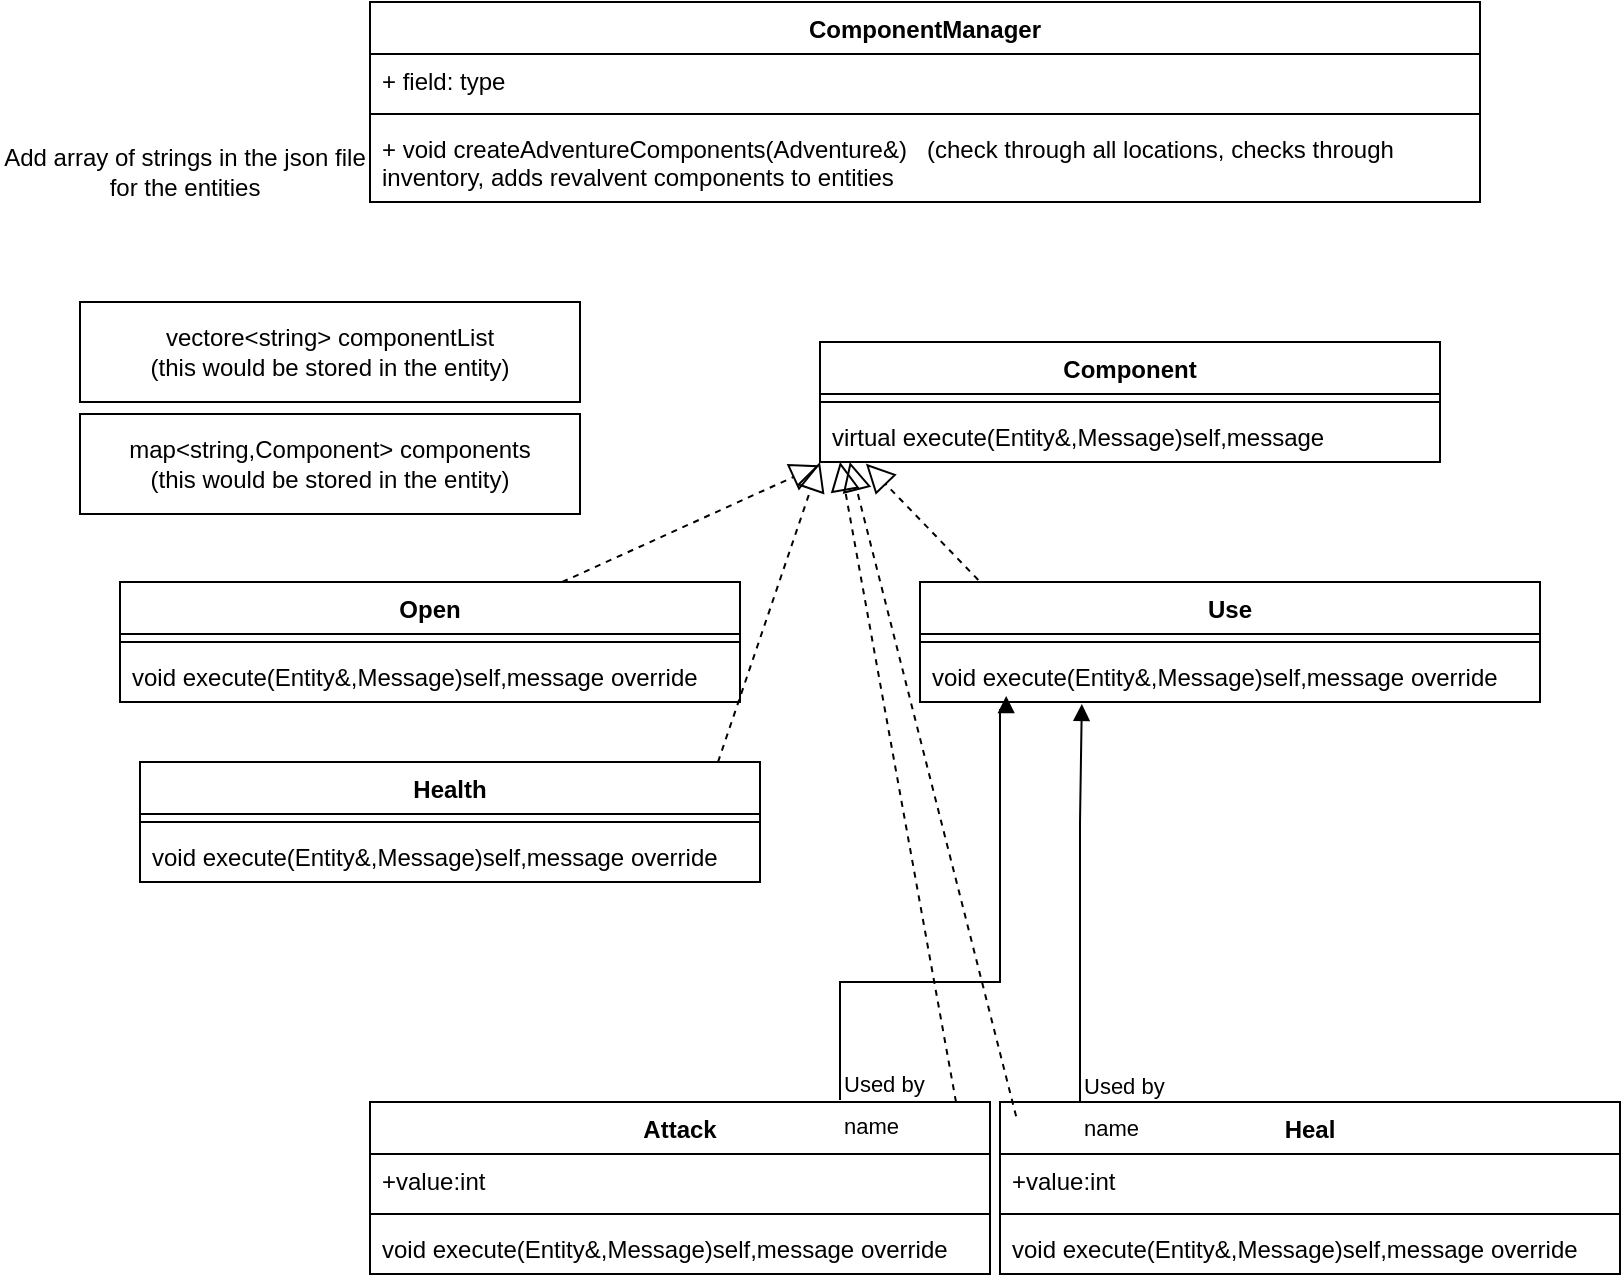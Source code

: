 <mxfile version="24.8.3">
  <diagram name="Page-1" id="Fk_O21LcfUNEBpKHQNCr">
    <mxGraphModel dx="1393" dy="763" grid="1" gridSize="10" guides="1" tooltips="1" connect="1" arrows="1" fold="1" page="1" pageScale="1" pageWidth="850" pageHeight="1100" math="0" shadow="0">
      <root>
        <mxCell id="0" />
        <mxCell id="1" parent="0" />
        <mxCell id="oEjK3gBVX5ZYHdjVoAei-1" value="Component" style="swimlane;fontStyle=1;align=center;verticalAlign=top;childLayout=stackLayout;horizontal=1;startSize=26;horizontalStack=0;resizeParent=1;resizeParentMax=0;resizeLast=0;collapsible=1;marginBottom=0;whiteSpace=wrap;html=1;" parent="1" vertex="1">
          <mxGeometry x="440" y="200" width="310" height="60" as="geometry" />
        </mxCell>
        <mxCell id="oEjK3gBVX5ZYHdjVoAei-3" value="" style="line;strokeWidth=1;fillColor=none;align=left;verticalAlign=middle;spacingTop=-1;spacingLeft=3;spacingRight=3;rotatable=0;labelPosition=right;points=[];portConstraint=eastwest;strokeColor=inherit;" parent="oEjK3gBVX5ZYHdjVoAei-1" vertex="1">
          <mxGeometry y="26" width="310" height="8" as="geometry" />
        </mxCell>
        <mxCell id="oEjK3gBVX5ZYHdjVoAei-4" value="virtual execute(Entity&amp;amp;,Message)self,message" style="text;strokeColor=none;fillColor=none;align=left;verticalAlign=top;spacingLeft=4;spacingRight=4;overflow=hidden;rotatable=0;points=[[0,0.5],[1,0.5]];portConstraint=eastwest;whiteSpace=wrap;html=1;" parent="oEjK3gBVX5ZYHdjVoAei-1" vertex="1">
          <mxGeometry y="34" width="310" height="26" as="geometry" />
        </mxCell>
        <mxCell id="oEjK3gBVX5ZYHdjVoAei-5" value="Use" style="swimlane;fontStyle=1;align=center;verticalAlign=top;childLayout=stackLayout;horizontal=1;startSize=26;horizontalStack=0;resizeParent=1;resizeParentMax=0;resizeLast=0;collapsible=1;marginBottom=0;whiteSpace=wrap;html=1;" parent="1" vertex="1">
          <mxGeometry x="490" y="320" width="310" height="60" as="geometry" />
        </mxCell>
        <mxCell id="oEjK3gBVX5ZYHdjVoAei-7" value="" style="line;strokeWidth=1;fillColor=none;align=left;verticalAlign=middle;spacingTop=-1;spacingLeft=3;spacingRight=3;rotatable=0;labelPosition=right;points=[];portConstraint=eastwest;strokeColor=inherit;" parent="oEjK3gBVX5ZYHdjVoAei-5" vertex="1">
          <mxGeometry y="26" width="310" height="8" as="geometry" />
        </mxCell>
        <mxCell id="oEjK3gBVX5ZYHdjVoAei-8" value="void execute(Entity&amp;amp;,Message)self,message override" style="text;strokeColor=none;fillColor=none;align=left;verticalAlign=top;spacingLeft=4;spacingRight=4;overflow=hidden;rotatable=0;points=[[0,0.5],[1,0.5]];portConstraint=eastwest;whiteSpace=wrap;html=1;" parent="oEjK3gBVX5ZYHdjVoAei-5" vertex="1">
          <mxGeometry y="34" width="310" height="26" as="geometry" />
        </mxCell>
        <mxCell id="oEjK3gBVX5ZYHdjVoAei-9" value="Open" style="swimlane;fontStyle=1;align=center;verticalAlign=top;childLayout=stackLayout;horizontal=1;startSize=26;horizontalStack=0;resizeParent=1;resizeParentMax=0;resizeLast=0;collapsible=1;marginBottom=0;whiteSpace=wrap;html=1;" parent="1" vertex="1">
          <mxGeometry x="90" y="320" width="310" height="60" as="geometry" />
        </mxCell>
        <mxCell id="oEjK3gBVX5ZYHdjVoAei-10" value="" style="line;strokeWidth=1;fillColor=none;align=left;verticalAlign=middle;spacingTop=-1;spacingLeft=3;spacingRight=3;rotatable=0;labelPosition=right;points=[];portConstraint=eastwest;strokeColor=inherit;" parent="oEjK3gBVX5ZYHdjVoAei-9" vertex="1">
          <mxGeometry y="26" width="310" height="8" as="geometry" />
        </mxCell>
        <mxCell id="oEjK3gBVX5ZYHdjVoAei-11" value="void execute(Entity&amp;amp;,Message)self,message override" style="text;strokeColor=none;fillColor=none;align=left;verticalAlign=top;spacingLeft=4;spacingRight=4;overflow=hidden;rotatable=0;points=[[0,0.5],[1,0.5]];portConstraint=eastwest;whiteSpace=wrap;html=1;" parent="oEjK3gBVX5ZYHdjVoAei-9" vertex="1">
          <mxGeometry y="34" width="310" height="26" as="geometry" />
        </mxCell>
        <mxCell id="oEjK3gBVX5ZYHdjVoAei-12" value="" style="endArrow=block;dashed=1;endFill=0;endSize=12;html=1;rounded=0;entryX=-0.001;entryY=1.062;entryDx=0;entryDy=0;entryPerimeter=0;" parent="1" source="oEjK3gBVX5ZYHdjVoAei-9" target="oEjK3gBVX5ZYHdjVoAei-4" edge="1">
          <mxGeometry width="160" relative="1" as="geometry">
            <mxPoint x="340" y="180" as="sourcePoint" />
            <mxPoint x="500" y="180" as="targetPoint" />
          </mxGeometry>
        </mxCell>
        <mxCell id="oEjK3gBVX5ZYHdjVoAei-13" value="" style="endArrow=block;dashed=1;endFill=0;endSize=12;html=1;rounded=0;entryX=0.074;entryY=1.031;entryDx=0;entryDy=0;entryPerimeter=0;exitX=0.094;exitY=-0.017;exitDx=0;exitDy=0;exitPerimeter=0;" parent="1" target="oEjK3gBVX5ZYHdjVoAei-4" edge="1" source="oEjK3gBVX5ZYHdjVoAei-5">
          <mxGeometry width="160" relative="1" as="geometry">
            <mxPoint x="460" y="318" as="sourcePoint" />
            <mxPoint x="500" y="300" as="targetPoint" />
          </mxGeometry>
        </mxCell>
        <mxCell id="oEjK3gBVX5ZYHdjVoAei-14" value="map&amp;lt;string,Component&amp;gt; components&lt;div&gt;(this would be stored in the entity)&lt;/div&gt;" style="html=1;whiteSpace=wrap;" parent="1" vertex="1">
          <mxGeometry x="70" y="236" width="250" height="50" as="geometry" />
        </mxCell>
        <mxCell id="oEjK3gBVX5ZYHdjVoAei-19" value="ComponentManager" style="swimlane;fontStyle=1;align=center;verticalAlign=top;childLayout=stackLayout;horizontal=1;startSize=26;horizontalStack=0;resizeParent=1;resizeParentMax=0;resizeLast=0;collapsible=1;marginBottom=0;whiteSpace=wrap;html=1;" parent="1" vertex="1">
          <mxGeometry x="215" y="30" width="555" height="100" as="geometry" />
        </mxCell>
        <mxCell id="oEjK3gBVX5ZYHdjVoAei-20" value="+ field: type" style="text;strokeColor=none;fillColor=none;align=left;verticalAlign=top;spacingLeft=4;spacingRight=4;overflow=hidden;rotatable=0;points=[[0,0.5],[1,0.5]];portConstraint=eastwest;whiteSpace=wrap;html=1;" parent="oEjK3gBVX5ZYHdjVoAei-19" vertex="1">
          <mxGeometry y="26" width="555" height="26" as="geometry" />
        </mxCell>
        <mxCell id="oEjK3gBVX5ZYHdjVoAei-21" value="" style="line;strokeWidth=1;fillColor=none;align=left;verticalAlign=middle;spacingTop=-1;spacingLeft=3;spacingRight=3;rotatable=0;labelPosition=right;points=[];portConstraint=eastwest;strokeColor=inherit;" parent="oEjK3gBVX5ZYHdjVoAei-19" vertex="1">
          <mxGeometry y="52" width="555" height="8" as="geometry" />
        </mxCell>
        <mxCell id="oEjK3gBVX5ZYHdjVoAei-22" value="+ void createAdventureComponents(Adventure&amp;amp;)&amp;nbsp; &amp;nbsp;(check through all locations, checks through inventory, adds revalvent components to entities" style="text;strokeColor=none;fillColor=none;align=left;verticalAlign=top;spacingLeft=4;spacingRight=4;overflow=hidden;rotatable=0;points=[[0,0.5],[1,0.5]];portConstraint=eastwest;whiteSpace=wrap;html=1;" parent="oEjK3gBVX5ZYHdjVoAei-19" vertex="1">
          <mxGeometry y="60" width="555" height="40" as="geometry" />
        </mxCell>
        <mxCell id="oEjK3gBVX5ZYHdjVoAei-23" value="Add array of strings in the json file for the entities" style="text;html=1;align=center;verticalAlign=middle;whiteSpace=wrap;rounded=0;" parent="1" vertex="1">
          <mxGeometry x="30" y="100" width="185" height="30" as="geometry" />
        </mxCell>
        <mxCell id="p8kocE0mk6suAov1xZtQ-1" value="Heal" style="swimlane;fontStyle=1;align=center;verticalAlign=top;childLayout=stackLayout;horizontal=1;startSize=26;horizontalStack=0;resizeParent=1;resizeParentMax=0;resizeLast=0;collapsible=1;marginBottom=0;whiteSpace=wrap;html=1;" vertex="1" parent="1">
          <mxGeometry x="530" y="580" width="310" height="86" as="geometry" />
        </mxCell>
        <mxCell id="oEjK3gBVX5ZYHdjVoAei-2" value="+value:int" style="text;strokeColor=none;fillColor=none;align=left;verticalAlign=top;spacingLeft=4;spacingRight=4;overflow=hidden;rotatable=0;points=[[0,0.5],[1,0.5]];portConstraint=eastwest;whiteSpace=wrap;html=1;" parent="p8kocE0mk6suAov1xZtQ-1" vertex="1">
          <mxGeometry y="26" width="310" height="26" as="geometry" />
        </mxCell>
        <mxCell id="p8kocE0mk6suAov1xZtQ-2" value="" style="line;strokeWidth=1;fillColor=none;align=left;verticalAlign=middle;spacingTop=-1;spacingLeft=3;spacingRight=3;rotatable=0;labelPosition=right;points=[];portConstraint=eastwest;strokeColor=inherit;" vertex="1" parent="p8kocE0mk6suAov1xZtQ-1">
          <mxGeometry y="52" width="310" height="8" as="geometry" />
        </mxCell>
        <mxCell id="p8kocE0mk6suAov1xZtQ-3" value="void execute(Entity&amp;amp;,Message)self,message override" style="text;strokeColor=none;fillColor=none;align=left;verticalAlign=top;spacingLeft=4;spacingRight=4;overflow=hidden;rotatable=0;points=[[0,0.5],[1,0.5]];portConstraint=eastwest;whiteSpace=wrap;html=1;" vertex="1" parent="p8kocE0mk6suAov1xZtQ-1">
          <mxGeometry y="60" width="310" height="26" as="geometry" />
        </mxCell>
        <mxCell id="p8kocE0mk6suAov1xZtQ-4" value="Health" style="swimlane;fontStyle=1;align=center;verticalAlign=top;childLayout=stackLayout;horizontal=1;startSize=26;horizontalStack=0;resizeParent=1;resizeParentMax=0;resizeLast=0;collapsible=1;marginBottom=0;whiteSpace=wrap;html=1;" vertex="1" parent="1">
          <mxGeometry x="100" y="410" width="310" height="60" as="geometry" />
        </mxCell>
        <mxCell id="p8kocE0mk6suAov1xZtQ-5" value="" style="line;strokeWidth=1;fillColor=none;align=left;verticalAlign=middle;spacingTop=-1;spacingLeft=3;spacingRight=3;rotatable=0;labelPosition=right;points=[];portConstraint=eastwest;strokeColor=inherit;" vertex="1" parent="p8kocE0mk6suAov1xZtQ-4">
          <mxGeometry y="26" width="310" height="8" as="geometry" />
        </mxCell>
        <mxCell id="p8kocE0mk6suAov1xZtQ-6" value="void execute(Entity&amp;amp;,Message)self,message override" style="text;strokeColor=none;fillColor=none;align=left;verticalAlign=top;spacingLeft=4;spacingRight=4;overflow=hidden;rotatable=0;points=[[0,0.5],[1,0.5]];portConstraint=eastwest;whiteSpace=wrap;html=1;" vertex="1" parent="p8kocE0mk6suAov1xZtQ-4">
          <mxGeometry y="34" width="310" height="26" as="geometry" />
        </mxCell>
        <mxCell id="p8kocE0mk6suAov1xZtQ-7" value="Attack" style="swimlane;fontStyle=1;align=center;verticalAlign=top;childLayout=stackLayout;horizontal=1;startSize=26;horizontalStack=0;resizeParent=1;resizeParentMax=0;resizeLast=0;collapsible=1;marginBottom=0;whiteSpace=wrap;html=1;" vertex="1" parent="1">
          <mxGeometry x="215" y="580" width="310" height="86" as="geometry" />
        </mxCell>
        <mxCell id="p8kocE0mk6suAov1xZtQ-19" value="+value:int" style="text;strokeColor=none;fillColor=none;align=left;verticalAlign=top;spacingLeft=4;spacingRight=4;overflow=hidden;rotatable=0;points=[[0,0.5],[1,0.5]];portConstraint=eastwest;whiteSpace=wrap;html=1;" vertex="1" parent="p8kocE0mk6suAov1xZtQ-7">
          <mxGeometry y="26" width="310" height="26" as="geometry" />
        </mxCell>
        <mxCell id="p8kocE0mk6suAov1xZtQ-8" value="" style="line;strokeWidth=1;fillColor=none;align=left;verticalAlign=middle;spacingTop=-1;spacingLeft=3;spacingRight=3;rotatable=0;labelPosition=right;points=[];portConstraint=eastwest;strokeColor=inherit;" vertex="1" parent="p8kocE0mk6suAov1xZtQ-7">
          <mxGeometry y="52" width="310" height="8" as="geometry" />
        </mxCell>
        <mxCell id="p8kocE0mk6suAov1xZtQ-9" value="void execute(Entity&amp;amp;,Message)self,message override" style="text;strokeColor=none;fillColor=none;align=left;verticalAlign=top;spacingLeft=4;spacingRight=4;overflow=hidden;rotatable=0;points=[[0,0.5],[1,0.5]];portConstraint=eastwest;whiteSpace=wrap;html=1;" vertex="1" parent="p8kocE0mk6suAov1xZtQ-7">
          <mxGeometry y="60" width="310" height="26" as="geometry" />
        </mxCell>
        <mxCell id="p8kocE0mk6suAov1xZtQ-10" value="" style="endArrow=block;dashed=1;endFill=0;endSize=12;html=1;rounded=0;" edge="1" parent="1">
          <mxGeometry width="160" relative="1" as="geometry">
            <mxPoint x="389" y="410" as="sourcePoint" />
            <mxPoint x="440" y="260" as="targetPoint" />
          </mxGeometry>
        </mxCell>
        <mxCell id="p8kocE0mk6suAov1xZtQ-11" value="" style="endArrow=block;dashed=1;endFill=0;endSize=12;html=1;rounded=0;entryX=0.048;entryY=1;entryDx=0;entryDy=0;entryPerimeter=0;exitX=0.026;exitY=0.083;exitDx=0;exitDy=0;exitPerimeter=0;" edge="1" parent="1" source="p8kocE0mk6suAov1xZtQ-1" target="oEjK3gBVX5ZYHdjVoAei-4">
          <mxGeometry width="160" relative="1" as="geometry">
            <mxPoint x="399" y="420" as="sourcePoint" />
            <mxPoint x="462" y="300" as="targetPoint" />
          </mxGeometry>
        </mxCell>
        <mxCell id="p8kocE0mk6suAov1xZtQ-12" value="" style="endArrow=block;dashed=1;endFill=0;endSize=12;html=1;rounded=0;exitX=0.026;exitY=0.083;exitDx=0;exitDy=0;exitPerimeter=0;" edge="1" parent="1">
          <mxGeometry width="160" relative="1" as="geometry">
            <mxPoint x="508" y="580" as="sourcePoint" />
            <mxPoint x="450" y="260" as="targetPoint" />
          </mxGeometry>
        </mxCell>
        <mxCell id="p8kocE0mk6suAov1xZtQ-13" value="name" style="endArrow=block;endFill=1;html=1;edgeStyle=orthogonalEdgeStyle;align=left;verticalAlign=top;rounded=0;entryX=0.139;entryY=0.885;entryDx=0;entryDy=0;entryPerimeter=0;" edge="1" parent="1" target="oEjK3gBVX5ZYHdjVoAei-8">
          <mxGeometry x="-1" relative="1" as="geometry">
            <mxPoint x="450" y="579" as="sourcePoint" />
            <mxPoint x="610" y="579" as="targetPoint" />
            <Array as="points">
              <mxPoint x="450" y="520" />
              <mxPoint x="530" y="520" />
              <mxPoint x="530" y="384" />
              <mxPoint x="533" y="384" />
            </Array>
          </mxGeometry>
        </mxCell>
        <mxCell id="p8kocE0mk6suAov1xZtQ-14" value="Used by" style="edgeLabel;resizable=0;html=1;align=left;verticalAlign=bottom;" connectable="0" vertex="1" parent="p8kocE0mk6suAov1xZtQ-13">
          <mxGeometry x="-1" relative="1" as="geometry" />
        </mxCell>
        <mxCell id="p8kocE0mk6suAov1xZtQ-15" value="name" style="endArrow=block;endFill=1;html=1;edgeStyle=orthogonalEdgeStyle;align=left;verticalAlign=top;rounded=0;entryX=0.261;entryY=1.038;entryDx=0;entryDy=0;entryPerimeter=0;" edge="1" parent="1" target="oEjK3gBVX5ZYHdjVoAei-8">
          <mxGeometry x="-1" relative="1" as="geometry">
            <mxPoint x="570" y="580" as="sourcePoint" />
            <mxPoint x="653" y="378" as="targetPoint" />
            <Array as="points">
              <mxPoint x="570" y="440" />
            </Array>
          </mxGeometry>
        </mxCell>
        <mxCell id="p8kocE0mk6suAov1xZtQ-16" value="Used by" style="edgeLabel;resizable=0;html=1;align=left;verticalAlign=bottom;" connectable="0" vertex="1" parent="p8kocE0mk6suAov1xZtQ-15">
          <mxGeometry x="-1" relative="1" as="geometry" />
        </mxCell>
        <mxCell id="p8kocE0mk6suAov1xZtQ-18" value="vectore&amp;lt;string&amp;gt; componentList&lt;div&gt;(this would be stored in the entity)&lt;/div&gt;" style="html=1;whiteSpace=wrap;" vertex="1" parent="1">
          <mxGeometry x="70" y="180" width="250" height="50" as="geometry" />
        </mxCell>
      </root>
    </mxGraphModel>
  </diagram>
</mxfile>
